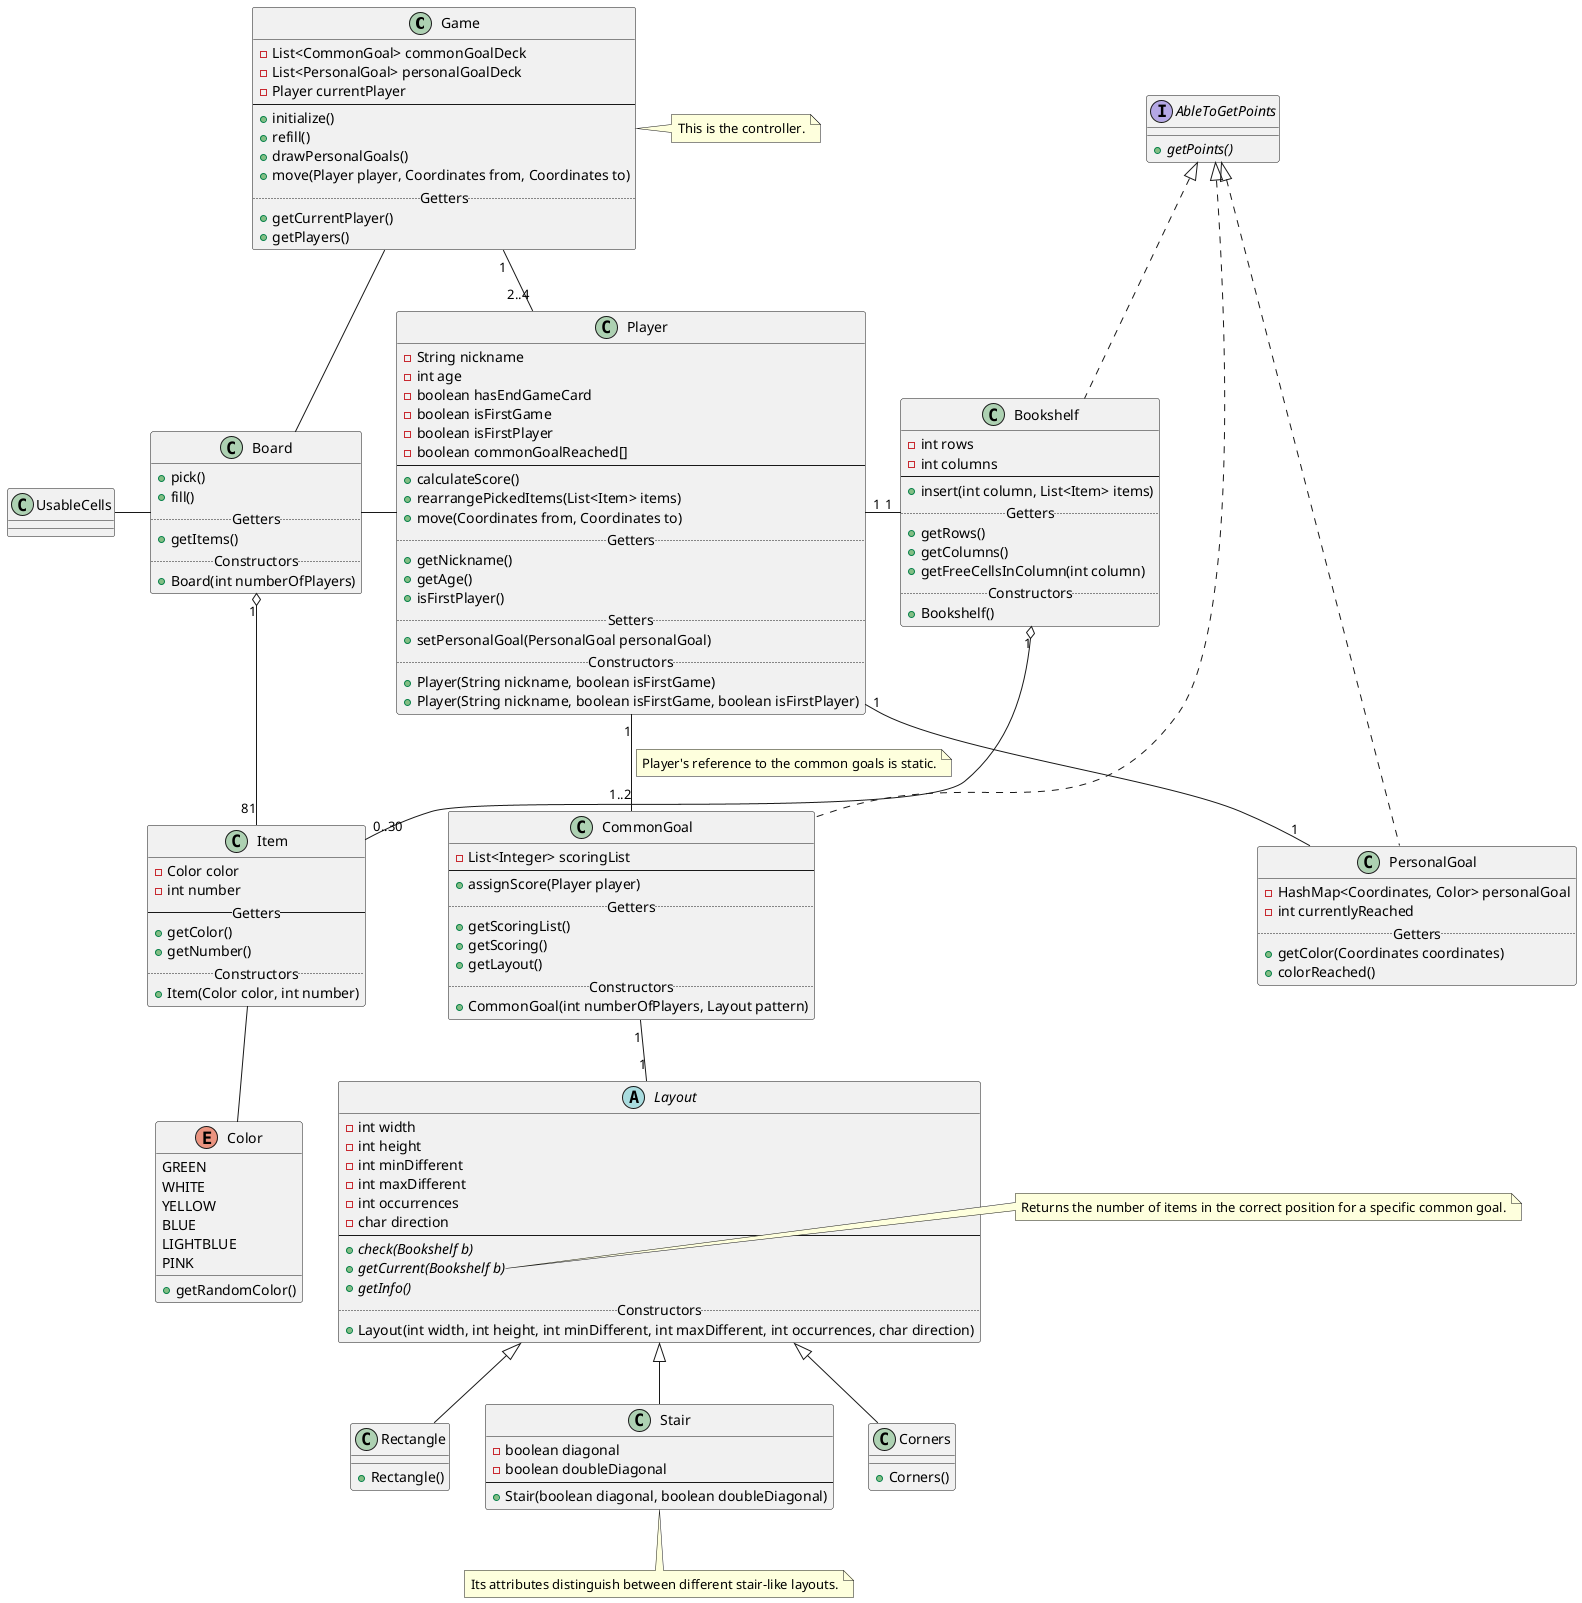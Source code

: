 @startuml
'https://plantuml.com/class-diagram
'https://plantuml.com/commons

Game -- Board
Game "1" -- "2..4" Player
Board - Player
Board -left UsableCells
Player "1" - "1" Bookshelf
Player "1" -- "1" PersonalGoal
Player "1" -- "1..2" CommonGoal
note on link
    Player's reference to the common goals is static.
end note
CommonGoal "1" -- "1" Layout
Item -- Color
Board "1" o-- "81" Item
Bookshelf "1" o-- "0..30" Item

class Game {
    -List<CommonGoal> commonGoalDeck
    -List<PersonalGoal> personalGoalDeck
    -Player currentPlayer
    ----
    +initialize()
    +refill()
    +drawPersonalGoals()
    +move(Player player, Coordinates from, Coordinates to)
    .. Getters ..
    +getCurrentPlayer()
    +getPlayers()
}

note right : This is the controller.

class Item {
    -Color color
    -int number
    -- Getters --
    +getColor()
    +getNumber()
    .. Constructors ..
    +Item(Color color, int number)
}

class Player {
    -String nickname
    -int age
    -boolean hasEndGameCard
    -boolean isFirstGame
    -boolean isFirstPlayer
    -boolean commonGoalReached[]
    ----
    +calculateScore()
    +rearrangePickedItems(List<Item> items)
    +move(Coordinates from, Coordinates to)
    .. Getters ..
    +getNickname()
    +getAge()
    +isFirstPlayer()
    .. Setters ..
    +setPersonalGoal(PersonalGoal personalGoal)
    .. Constructors ..
    +Player(String nickname, boolean isFirstGame)
    +Player(String nickname, boolean isFirstGame, boolean isFirstPlayer)
}

class Board {
    +pick()
    +fill()
    .. Getters ..
    +getItems()
    .. Constructors ..
    +Board(int numberOfPlayers)
}

interface AbleToGetPoints {
    +{abstract} getPoints()
}

class PersonalGoal implements AbleToGetPoints {
    -HashMap<Coordinates, Color> personalGoal
    -int currentlyReached
    .. Getters ..
    +getColor(Coordinates coordinates)
    +colorReached()
}

note left of PersonalGoal::reached
    It indicates the number of cells filled with the "right color"
end note

note right of PersonalGoal::goal
    The goal's configuration.
end note

class CommonGoal implements AbleToGetPoints {
    -List<Integer> scoringList
    ----
    +assignScore(Player player)
    .. Getters ..
    +getScoringList()
    +getScoring()
    +getLayout()
    .. Constructors ..
    +CommonGoal(int numberOfPlayers, Layout pattern)
}

enum Color {
    GREEN
    WHITE
    YELLOW
    BLUE
    LIGHTBLUE
    PINK
    +getRandomColor()
}

class Bookshelf implements AbleToGetPoints {
    -int rows
    -int columns
    ----
    +insert(int column, List<Item> items)
    .. Getters ..
    +getRows()
    +getColumns()
    +getFreeCellsInColumn(int column)
    .. Constructors ..
    +Bookshelf()
}

abstract Layout {
    -int width
    -int height
    -int minDifferent
    -int maxDifferent
    -int occurrences
    -char direction
    ----
    +{abstract} check(Bookshelf b)
    +{abstract} getCurrent(Bookshelf b)
    +{abstract} getInfo()
    .. Constructors ..
    +Layout(int width, int height, int minDifferent, int maxDifferent, int occurrences, char direction)
}

note right of Layout::getCurrent
    Returns the number of items in the correct position for a specific common goal.
end note

class Rectangle extends Layout {
    +Rectangle()
}

class Stair extends Layout {
    -boolean diagonal
    -boolean doubleDiagonal
    ----
    +Stair(boolean diagonal, boolean doubleDiagonal)
}

note bottom : Its attributes distinguish between different stair-like layouts.

class Corners extends Layout {
    +Corners()
}
@enduml
